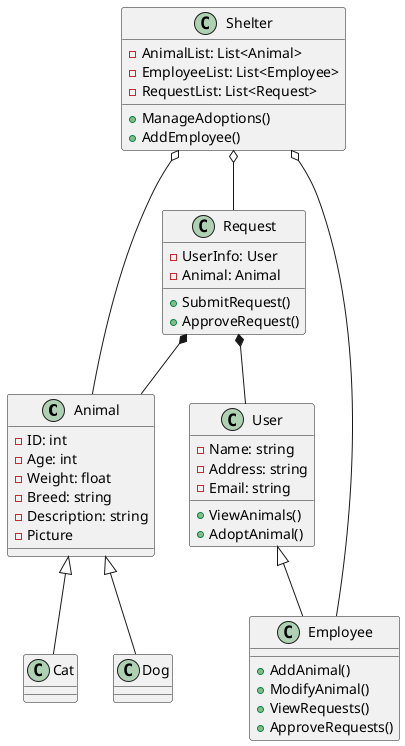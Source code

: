 @startuml
class Animal {
    - ID: int
    - Age: int
    - Weight: float
    - Breed: string
    - Description: string
    - Picture
}

class Cat {
}
class Dog {
}

class User {
    - Name: string
    - Address: string
    - Email: string
    + ViewAnimals()
    + AdoptAnimal()
}

class Employee {
    + AddAnimal()
    + ModifyAnimal()
    + ViewRequests()
    + ApproveRequests()
}

class Shelter {
    - AnimalList: List<Animal>
    - EmployeeList: List<Employee>
    - RequestList: List<Request>
    + ManageAdoptions()
    + AddEmployee()
}

class Request {
    - UserInfo: User
    - Animal: Animal
    + SubmitRequest()
    + ApproveRequest()
}

Animal <|-- Cat
Animal <|-- Dog
User <|-- Employee
Shelter o-- Animal
Shelter o-- Employee
Shelter o-- Request
Request *-- User
Request *-- Animal
@enduml
